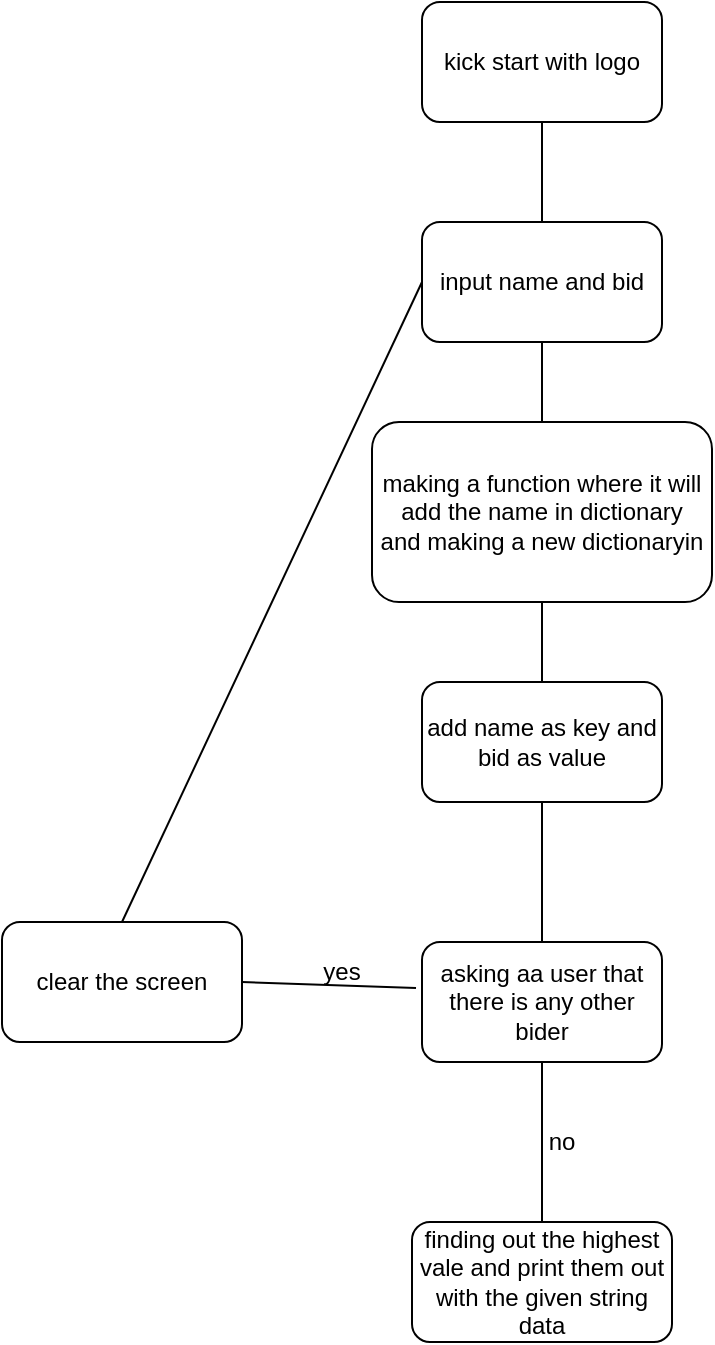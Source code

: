 <mxfile version="21.1.1" type="device">
  <diagram name="Page-1" id="z8qYRKWoH8HUPQa6ZSay">
    <mxGraphModel dx="1120" dy="476" grid="1" gridSize="10" guides="1" tooltips="1" connect="1" arrows="1" fold="1" page="1" pageScale="1" pageWidth="827" pageHeight="1169" math="0" shadow="0">
      <root>
        <mxCell id="0" />
        <mxCell id="1" parent="0" />
        <mxCell id="rhoITMkZ8HjFXiMMMhHG-1" value="kick start with logo" style="rounded=1;whiteSpace=wrap;html=1;" parent="1" vertex="1">
          <mxGeometry x="330" y="30" width="120" height="60" as="geometry" />
        </mxCell>
        <mxCell id="rhoITMkZ8HjFXiMMMhHG-2" value="input name and bid" style="rounded=1;whiteSpace=wrap;html=1;" parent="1" vertex="1">
          <mxGeometry x="330" y="140" width="120" height="60" as="geometry" />
        </mxCell>
        <mxCell id="rhoITMkZ8HjFXiMMMhHG-3" value="" style="endArrow=none;html=1;rounded=0;entryX=0.5;entryY=1;entryDx=0;entryDy=0;exitX=0.5;exitY=0;exitDx=0;exitDy=0;" parent="1" source="rhoITMkZ8HjFXiMMMhHG-2" target="rhoITMkZ8HjFXiMMMhHG-1" edge="1">
          <mxGeometry width="50" height="50" relative="1" as="geometry">
            <mxPoint x="350" y="130" as="sourcePoint" />
            <mxPoint x="400" y="80" as="targetPoint" />
          </mxGeometry>
        </mxCell>
        <mxCell id="rhoITMkZ8HjFXiMMMhHG-4" value="add name as key and bid as value" style="rounded=1;whiteSpace=wrap;html=1;" parent="1" vertex="1">
          <mxGeometry x="330" y="370" width="120" height="60" as="geometry" />
        </mxCell>
        <mxCell id="rhoITMkZ8HjFXiMMMhHG-5" value="" style="endArrow=none;html=1;rounded=0;entryX=0.5;entryY=1;entryDx=0;entryDy=0;exitX=0.5;exitY=0;exitDx=0;exitDy=0;" parent="1" source="rhoITMkZ8HjFXiMMMhHG-6" target="rhoITMkZ8HjFXiMMMhHG-2" edge="1">
          <mxGeometry width="50" height="50" relative="1" as="geometry">
            <mxPoint x="390" y="270" as="sourcePoint" />
            <mxPoint x="440" y="220" as="targetPoint" />
          </mxGeometry>
        </mxCell>
        <mxCell id="rhoITMkZ8HjFXiMMMhHG-6" value="making a function where it will add the name in dictionary&lt;br&gt;and making a new dictionaryin" style="rounded=1;whiteSpace=wrap;html=1;" parent="1" vertex="1">
          <mxGeometry x="305" y="240" width="170" height="90" as="geometry" />
        </mxCell>
        <mxCell id="rhoITMkZ8HjFXiMMMhHG-7" value="" style="endArrow=none;html=1;rounded=0;entryX=0.5;entryY=1;entryDx=0;entryDy=0;exitX=0.5;exitY=0;exitDx=0;exitDy=0;" parent="1" source="rhoITMkZ8HjFXiMMMhHG-4" target="rhoITMkZ8HjFXiMMMhHG-6" edge="1">
          <mxGeometry width="50" height="50" relative="1" as="geometry">
            <mxPoint x="350" y="340" as="sourcePoint" />
            <mxPoint x="400" y="290" as="targetPoint" />
          </mxGeometry>
        </mxCell>
        <mxCell id="rhoITMkZ8HjFXiMMMhHG-8" value="finding out the highest vale and print them out with the given string data" style="rounded=1;whiteSpace=wrap;html=1;" parent="1" vertex="1">
          <mxGeometry x="325" y="640" width="130" height="60" as="geometry" />
        </mxCell>
        <mxCell id="rhoITMkZ8HjFXiMMMhHG-9" value="" style="endArrow=none;html=1;rounded=0;exitX=0.5;exitY=1;exitDx=0;exitDy=0;entryX=0.5;entryY=0;entryDx=0;entryDy=0;" parent="1" source="rhoITMkZ8HjFXiMMMhHG-4" target="rhoITMkZ8HjFXiMMMhHG-10" edge="1">
          <mxGeometry width="50" height="50" relative="1" as="geometry">
            <mxPoint x="475" y="390" as="sourcePoint" />
            <mxPoint x="525" y="340" as="targetPoint" />
          </mxGeometry>
        </mxCell>
        <mxCell id="rhoITMkZ8HjFXiMMMhHG-10" value="asking aa user that there is any other bider" style="rounded=1;whiteSpace=wrap;html=1;" parent="1" vertex="1">
          <mxGeometry x="330" y="500" width="120" height="60" as="geometry" />
        </mxCell>
        <mxCell id="rhoITMkZ8HjFXiMMMhHG-11" value="" style="endArrow=none;html=1;rounded=0;entryX=-0.025;entryY=0.383;entryDx=0;entryDy=0;entryPerimeter=0;exitX=1;exitY=0.5;exitDx=0;exitDy=0;" parent="1" source="rhoITMkZ8HjFXiMMMhHG-12" target="rhoITMkZ8HjFXiMMMhHG-10" edge="1">
          <mxGeometry width="50" height="50" relative="1" as="geometry">
            <mxPoint x="250" y="523" as="sourcePoint" />
            <mxPoint x="305" y="490" as="targetPoint" />
          </mxGeometry>
        </mxCell>
        <mxCell id="rhoITMkZ8HjFXiMMMhHG-12" value="clear the screen" style="rounded=1;whiteSpace=wrap;html=1;" parent="1" vertex="1">
          <mxGeometry x="120" y="490" width="120" height="60" as="geometry" />
        </mxCell>
        <mxCell id="rhoITMkZ8HjFXiMMMhHG-13" value="" style="endArrow=none;html=1;rounded=0;exitX=0.5;exitY=0;exitDx=0;exitDy=0;entryX=0;entryY=0.5;entryDx=0;entryDy=0;" parent="1" source="rhoITMkZ8HjFXiMMMhHG-12" target="rhoITMkZ8HjFXiMMMhHG-2" edge="1">
          <mxGeometry width="50" height="50" relative="1" as="geometry">
            <mxPoint x="180" y="425" as="sourcePoint" />
            <mxPoint x="230" y="375" as="targetPoint" />
          </mxGeometry>
        </mxCell>
        <mxCell id="rhoITMkZ8HjFXiMMMhHG-14" value="yes" style="text;html=1;strokeColor=none;fillColor=none;align=center;verticalAlign=middle;whiteSpace=wrap;rounded=0;" parent="1" vertex="1">
          <mxGeometry x="260" y="500" width="60" height="30" as="geometry" />
        </mxCell>
        <mxCell id="rhoITMkZ8HjFXiMMMhHG-15" value="" style="endArrow=none;html=1;rounded=0;entryX=0.5;entryY=1;entryDx=0;entryDy=0;exitX=0.5;exitY=0;exitDx=0;exitDy=0;" parent="1" source="rhoITMkZ8HjFXiMMMhHG-8" target="rhoITMkZ8HjFXiMMMhHG-10" edge="1">
          <mxGeometry width="50" height="50" relative="1" as="geometry">
            <mxPoint x="490" y="610" as="sourcePoint" />
            <mxPoint x="540" y="560" as="targetPoint" />
          </mxGeometry>
        </mxCell>
        <mxCell id="rhoITMkZ8HjFXiMMMhHG-16" value="no" style="text;html=1;strokeColor=none;fillColor=none;align=center;verticalAlign=middle;whiteSpace=wrap;rounded=0;" parent="1" vertex="1">
          <mxGeometry x="370" y="585" width="60" height="30" as="geometry" />
        </mxCell>
      </root>
    </mxGraphModel>
  </diagram>
</mxfile>
